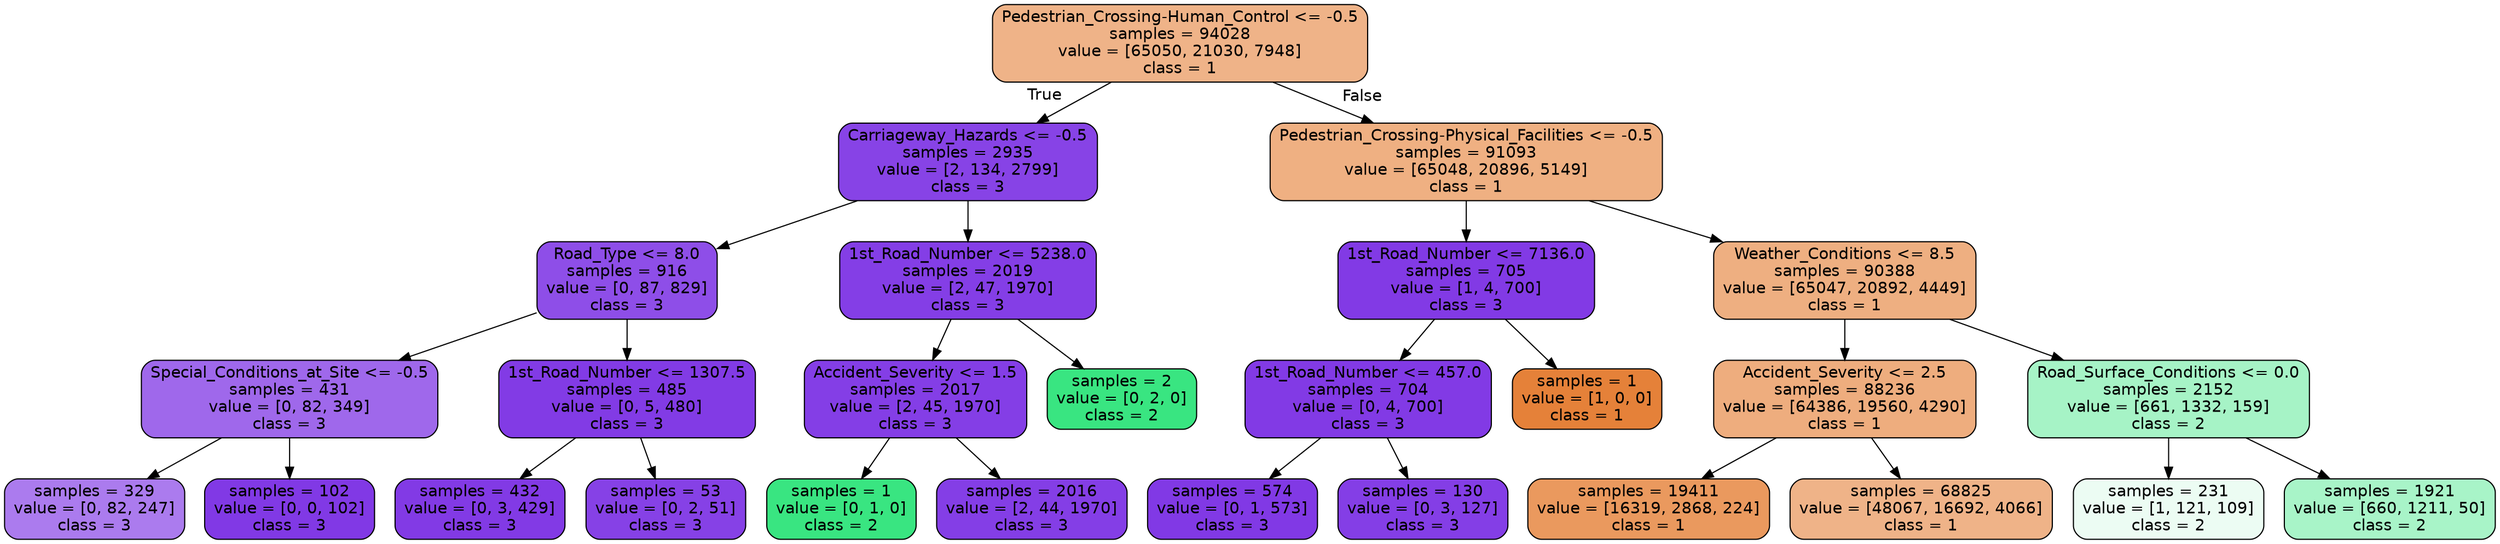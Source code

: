 digraph Tree {
node [shape=box, style="filled, rounded", color="black", fontname=helvetica] ;
edge [fontname=helvetica] ;
0 [label="Pedestrian_Crossing-Human_Control <= -0.5\nsamples = 94028\nvalue = [65050, 21030, 7948]\nclass = 1", fillcolor="#efb388"] ;
1 [label="Carriageway_Hazards <= -0.5\nsamples = 2935\nvalue = [2, 134, 2799]\nclass = 3", fillcolor="#8743e6"] ;
0 -> 1 [labeldistance=2.5, labelangle=45, headlabel="True"] ;
2 [label="Road_Type <= 8.0\nsamples = 916\nvalue = [0, 87, 829]\nclass = 3", fillcolor="#8e4ee8"] ;
1 -> 2 ;
3 [label="Special_Conditions_at_Site <= -0.5\nsamples = 431\nvalue = [0, 82, 349]\nclass = 3", fillcolor="#9f68eb"] ;
2 -> 3 ;
4 [label="samples = 329\nvalue = [0, 82, 247]\nclass = 3", fillcolor="#ab7bee"] ;
3 -> 4 ;
5 [label="samples = 102\nvalue = [0, 0, 102]\nclass = 3", fillcolor="#8139e5"] ;
3 -> 5 ;
6 [label="1st_Road_Number <= 1307.5\nsamples = 485\nvalue = [0, 5, 480]\nclass = 3", fillcolor="#823be5"] ;
2 -> 6 ;
7 [label="samples = 432\nvalue = [0, 3, 429]\nclass = 3", fillcolor="#823ae5"] ;
6 -> 7 ;
8 [label="samples = 53\nvalue = [0, 2, 51]\nclass = 3", fillcolor="#8641e6"] ;
6 -> 8 ;
9 [label="1st_Road_Number <= 5238.0\nsamples = 2019\nvalue = [2, 47, 1970]\nclass = 3", fillcolor="#843ee6"] ;
1 -> 9 ;
10 [label="Accident_Severity <= 1.5\nsamples = 2017\nvalue = [2, 45, 1970]\nclass = 3", fillcolor="#843ee6"] ;
9 -> 10 ;
11 [label="samples = 1\nvalue = [0, 1, 0]\nclass = 2", fillcolor="#39e581"] ;
10 -> 11 ;
12 [label="samples = 2016\nvalue = [2, 44, 1970]\nclass = 3", fillcolor="#843ee6"] ;
10 -> 12 ;
13 [label="samples = 2\nvalue = [0, 2, 0]\nclass = 2", fillcolor="#39e581"] ;
9 -> 13 ;
14 [label="Pedestrian_Crossing-Physical_Facilities <= -0.5\nsamples = 91093\nvalue = [65048, 20896, 5149]\nclass = 1", fillcolor="#efb082"] ;
0 -> 14 [labeldistance=2.5, labelangle=-45, headlabel="False"] ;
15 [label="1st_Road_Number <= 7136.0\nsamples = 705\nvalue = [1, 4, 700]\nclass = 3", fillcolor="#823ae5"] ;
14 -> 15 ;
16 [label="1st_Road_Number <= 457.0\nsamples = 704\nvalue = [0, 4, 700]\nclass = 3", fillcolor="#823ae5"] ;
15 -> 16 ;
17 [label="samples = 574\nvalue = [0, 1, 573]\nclass = 3", fillcolor="#8139e5"] ;
16 -> 17 ;
18 [label="samples = 130\nvalue = [0, 3, 127]\nclass = 3", fillcolor="#843ee6"] ;
16 -> 18 ;
19 [label="samples = 1\nvalue = [1, 0, 0]\nclass = 1", fillcolor="#e58139"] ;
15 -> 19 ;
20 [label="Weather_Conditions <= 8.5\nsamples = 90388\nvalue = [65047, 20892, 4449]\nclass = 1", fillcolor="#eeaf81"] ;
14 -> 20 ;
21 [label="Accident_Severity <= 2.5\nsamples = 88236\nvalue = [64386, 19560, 4290]\nclass = 1", fillcolor="#eead7e"] ;
20 -> 21 ;
22 [label="samples = 19411\nvalue = [16319, 2868, 224]\nclass = 1", fillcolor="#ea995e"] ;
21 -> 22 ;
23 [label="samples = 68825\nvalue = [48067, 16692, 4066]\nclass = 1", fillcolor="#efb388"] ;
21 -> 23 ;
24 [label="Road_Surface_Conditions <= 0.0\nsamples = 2152\nvalue = [661, 1332, 159]\nclass = 2", fillcolor="#a6f3c6"] ;
20 -> 24 ;
25 [label="samples = 231\nvalue = [1, 121, 109]\nclass = 2", fillcolor="#ecfcf3"] ;
24 -> 25 ;
26 [label="samples = 1921\nvalue = [660, 1211, 50]\nclass = 2", fillcolor="#a8f4c8"] ;
24 -> 26 ;
}